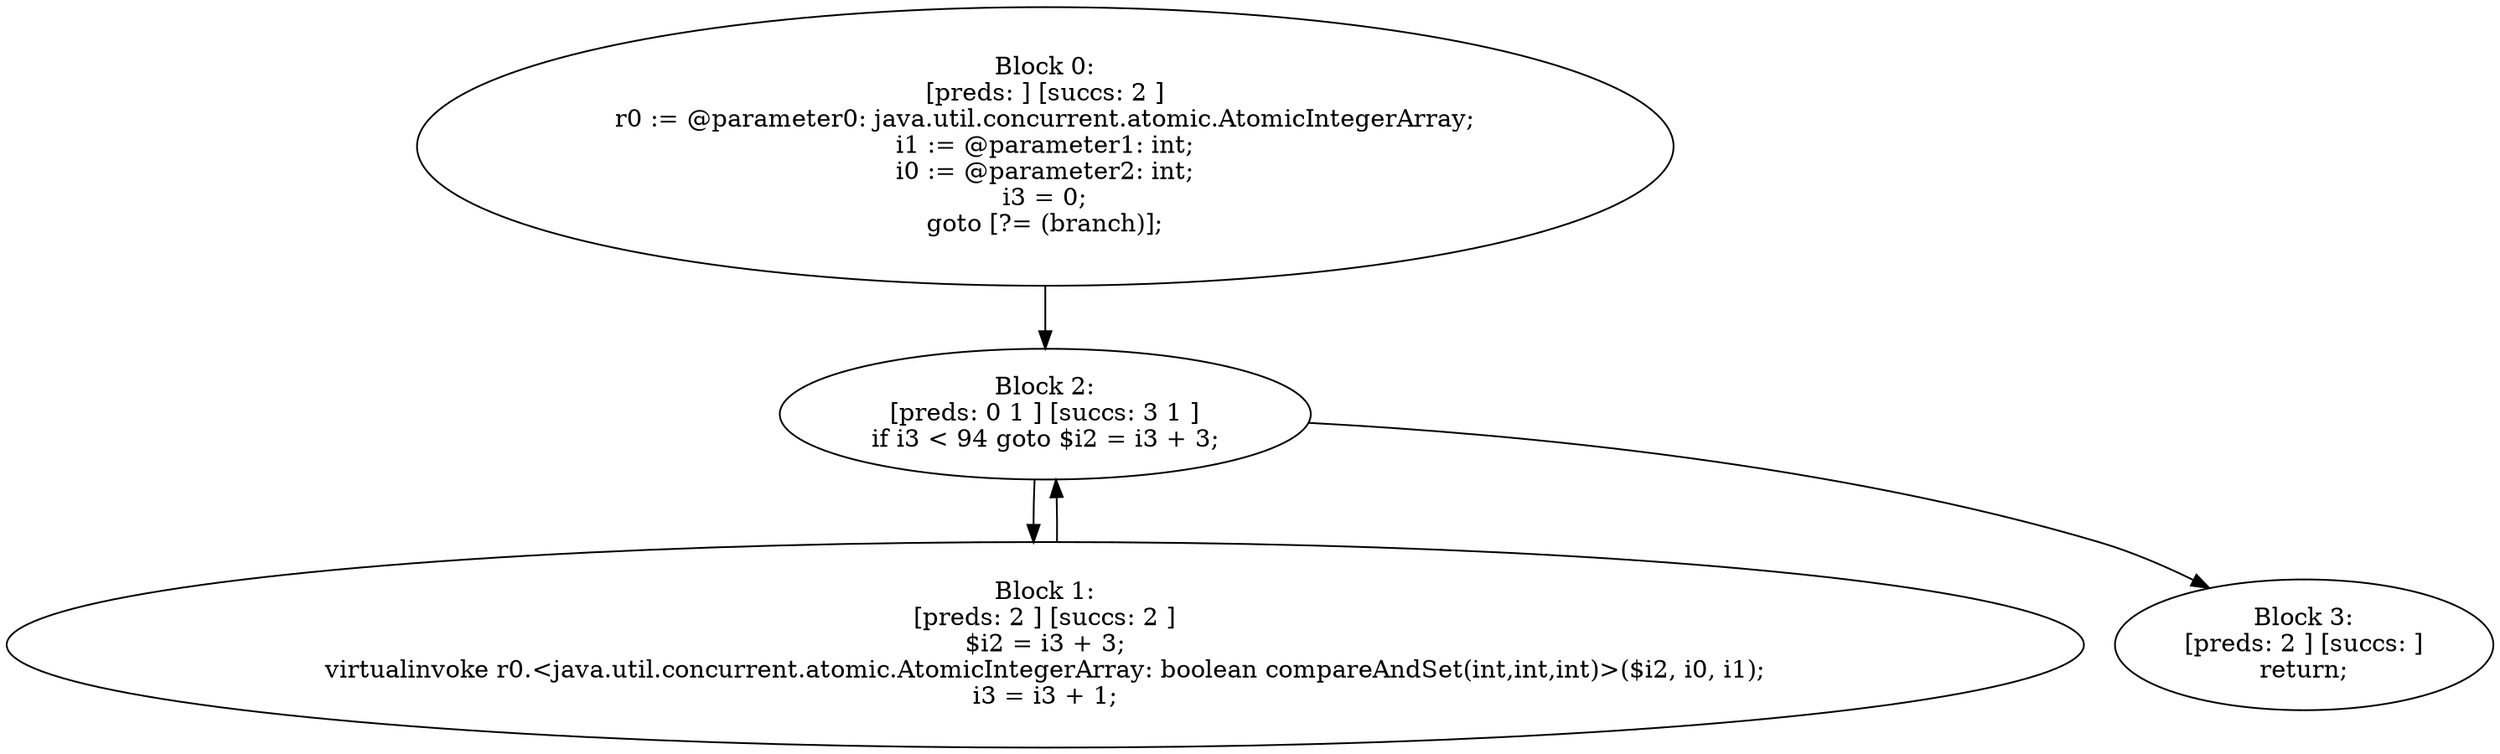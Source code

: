 digraph "unitGraph" {
    "Block 0:
[preds: ] [succs: 2 ]
r0 := @parameter0: java.util.concurrent.atomic.AtomicIntegerArray;
i1 := @parameter1: int;
i0 := @parameter2: int;
i3 = 0;
goto [?= (branch)];
"
    "Block 1:
[preds: 2 ] [succs: 2 ]
$i2 = i3 + 3;
virtualinvoke r0.<java.util.concurrent.atomic.AtomicIntegerArray: boolean compareAndSet(int,int,int)>($i2, i0, i1);
i3 = i3 + 1;
"
    "Block 2:
[preds: 0 1 ] [succs: 3 1 ]
if i3 < 94 goto $i2 = i3 + 3;
"
    "Block 3:
[preds: 2 ] [succs: ]
return;
"
    "Block 0:
[preds: ] [succs: 2 ]
r0 := @parameter0: java.util.concurrent.atomic.AtomicIntegerArray;
i1 := @parameter1: int;
i0 := @parameter2: int;
i3 = 0;
goto [?= (branch)];
"->"Block 2:
[preds: 0 1 ] [succs: 3 1 ]
if i3 < 94 goto $i2 = i3 + 3;
";
    "Block 1:
[preds: 2 ] [succs: 2 ]
$i2 = i3 + 3;
virtualinvoke r0.<java.util.concurrent.atomic.AtomicIntegerArray: boolean compareAndSet(int,int,int)>($i2, i0, i1);
i3 = i3 + 1;
"->"Block 2:
[preds: 0 1 ] [succs: 3 1 ]
if i3 < 94 goto $i2 = i3 + 3;
";
    "Block 2:
[preds: 0 1 ] [succs: 3 1 ]
if i3 < 94 goto $i2 = i3 + 3;
"->"Block 3:
[preds: 2 ] [succs: ]
return;
";
    "Block 2:
[preds: 0 1 ] [succs: 3 1 ]
if i3 < 94 goto $i2 = i3 + 3;
"->"Block 1:
[preds: 2 ] [succs: 2 ]
$i2 = i3 + 3;
virtualinvoke r0.<java.util.concurrent.atomic.AtomicIntegerArray: boolean compareAndSet(int,int,int)>($i2, i0, i1);
i3 = i3 + 1;
";
}
